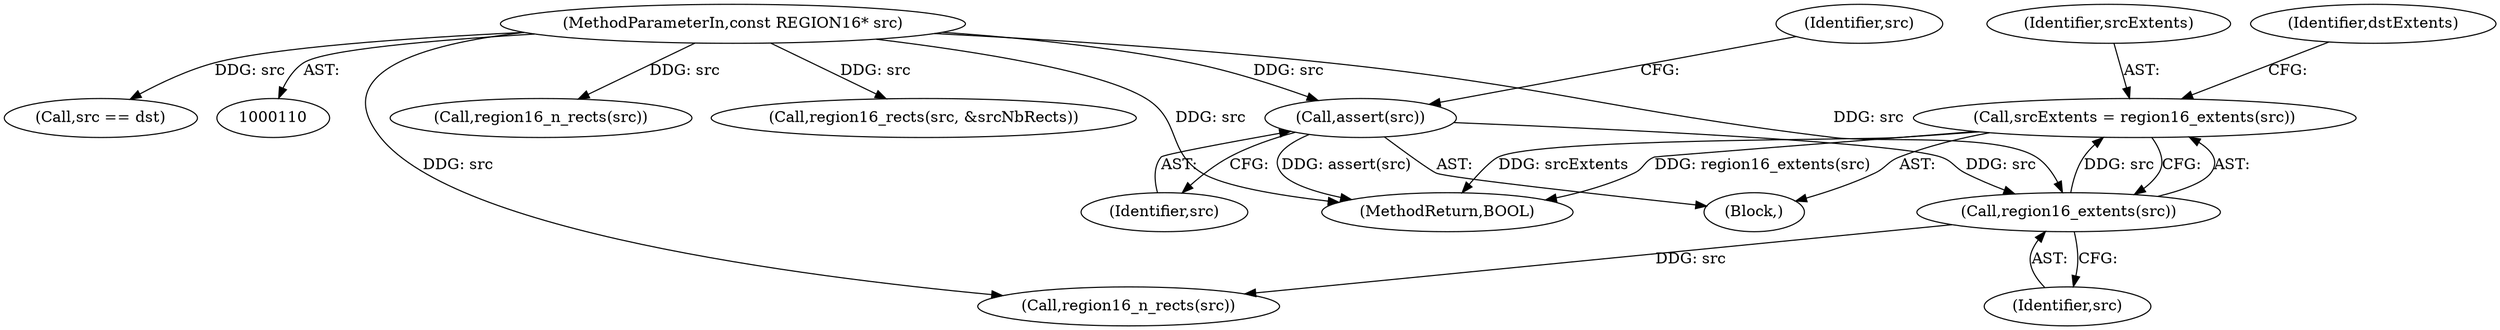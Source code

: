 digraph "0_FreeRDP_fc80ab45621bd966f70594c0b7393ec005a94007_2@pointer" {
"1000139" [label="(Call,srcExtents = region16_extents(src))"];
"1000141" [label="(Call,region16_extents(src))"];
"1000131" [label="(Call,assert(src))"];
"1000112" [label="(MethodParameterIn,const REGION16* src)"];
"1000144" [label="(Identifier,dstExtents)"];
"1000142" [label="(Identifier,src)"];
"1000141" [label="(Call,region16_extents(src))"];
"1000149" [label="(Call,region16_n_rects(src))"];
"1000139" [label="(Call,srcExtents = region16_extents(src))"];
"1000131" [label="(Call,assert(src))"];
"1000112" [label="(MethodParameterIn,const REGION16* src)"];
"1000132" [label="(Identifier,src)"];
"1000135" [label="(Identifier,src)"];
"1000211" [label="(Call,region16_n_rects(src))"];
"1000140" [label="(Identifier,srcExtents)"];
"1000114" [label="(Block,)"];
"1000277" [label="(Call,region16_rects(src, &srcNbRects))"];
"1000653" [label="(MethodReturn,BOOL)"];
"1000548" [label="(Call,src == dst)"];
"1000139" -> "1000114"  [label="AST: "];
"1000139" -> "1000141"  [label="CFG: "];
"1000140" -> "1000139"  [label="AST: "];
"1000141" -> "1000139"  [label="AST: "];
"1000144" -> "1000139"  [label="CFG: "];
"1000139" -> "1000653"  [label="DDG: region16_extents(src)"];
"1000139" -> "1000653"  [label="DDG: srcExtents"];
"1000141" -> "1000139"  [label="DDG: src"];
"1000141" -> "1000142"  [label="CFG: "];
"1000142" -> "1000141"  [label="AST: "];
"1000131" -> "1000141"  [label="DDG: src"];
"1000112" -> "1000141"  [label="DDG: src"];
"1000141" -> "1000149"  [label="DDG: src"];
"1000131" -> "1000114"  [label="AST: "];
"1000131" -> "1000132"  [label="CFG: "];
"1000132" -> "1000131"  [label="AST: "];
"1000135" -> "1000131"  [label="CFG: "];
"1000131" -> "1000653"  [label="DDG: assert(src)"];
"1000112" -> "1000131"  [label="DDG: src"];
"1000112" -> "1000110"  [label="AST: "];
"1000112" -> "1000653"  [label="DDG: src"];
"1000112" -> "1000149"  [label="DDG: src"];
"1000112" -> "1000211"  [label="DDG: src"];
"1000112" -> "1000277"  [label="DDG: src"];
"1000112" -> "1000548"  [label="DDG: src"];
}
